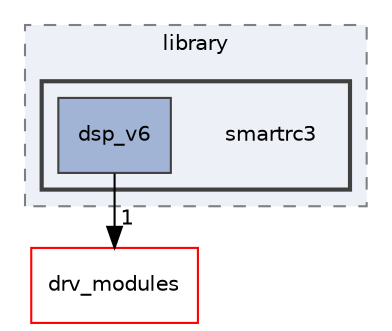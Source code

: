 digraph "prebuild/library/smartrc3"
{
 // INTERACTIVE_SVG=YES
 // LATEX_PDF_SIZE
  bgcolor="transparent";
  edge [fontname="Helvetica",fontsize="10",labelfontname="Helvetica",labelfontsize="10"];
  node [fontname="Helvetica",fontsize="10",shape=record];
  compound=true
  subgraph clusterdir_eb4bcf5e119d463a0b01519d79d69502 {
    graph [ bgcolor="#edf0f7", pencolor="grey50", style="filled,dashed,", label="library", fontname="Helvetica", fontsize="10", URL="dir_eb4bcf5e119d463a0b01519d79d69502.html"]
  subgraph clusterdir_496906b657c4eac5ade0ef7594efd968 {
    graph [ bgcolor="#edf0f7", pencolor="grey25", style="filled,bold,", label="", fontname="Helvetica", fontsize="10", URL="dir_496906b657c4eac5ade0ef7594efd968.html"]
    dir_496906b657c4eac5ade0ef7594efd968 [shape=plaintext, label="smartrc3"];
  dir_ed07fabc530423be596f6c087247a223 [shape=box, label="dsp_v6", style="filled,", fillcolor="#a2b4d6", color="grey25", URL="dir_ed07fabc530423be596f6c087247a223.html"];
  }
  }
  dir_3f8e3e5cc57197a86ac156d9cb931dab [shape=box, label="drv_modules", style="", fillcolor="#edf0f7", color="red", URL="dir_3f8e3e5cc57197a86ac156d9cb931dab.html"];
  dir_ed07fabc530423be596f6c087247a223->dir_3f8e3e5cc57197a86ac156d9cb931dab [headlabel="1", labeldistance=1.5 headhref="dir_000019_000015.html"];
}
